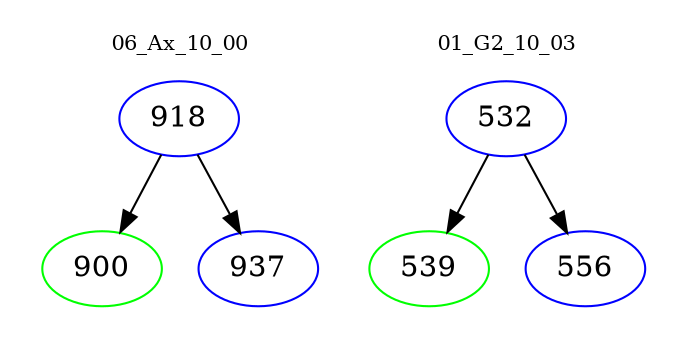 digraph{
subgraph cluster_0 {
color = white
label = "06_Ax_10_00";
fontsize=10;
T0_918 [label="918", color="blue"]
T0_918 -> T0_900 [color="black"]
T0_900 [label="900", color="green"]
T0_918 -> T0_937 [color="black"]
T0_937 [label="937", color="blue"]
}
subgraph cluster_1 {
color = white
label = "01_G2_10_03";
fontsize=10;
T1_532 [label="532", color="blue"]
T1_532 -> T1_539 [color="black"]
T1_539 [label="539", color="green"]
T1_532 -> T1_556 [color="black"]
T1_556 [label="556", color="blue"]
}
}
